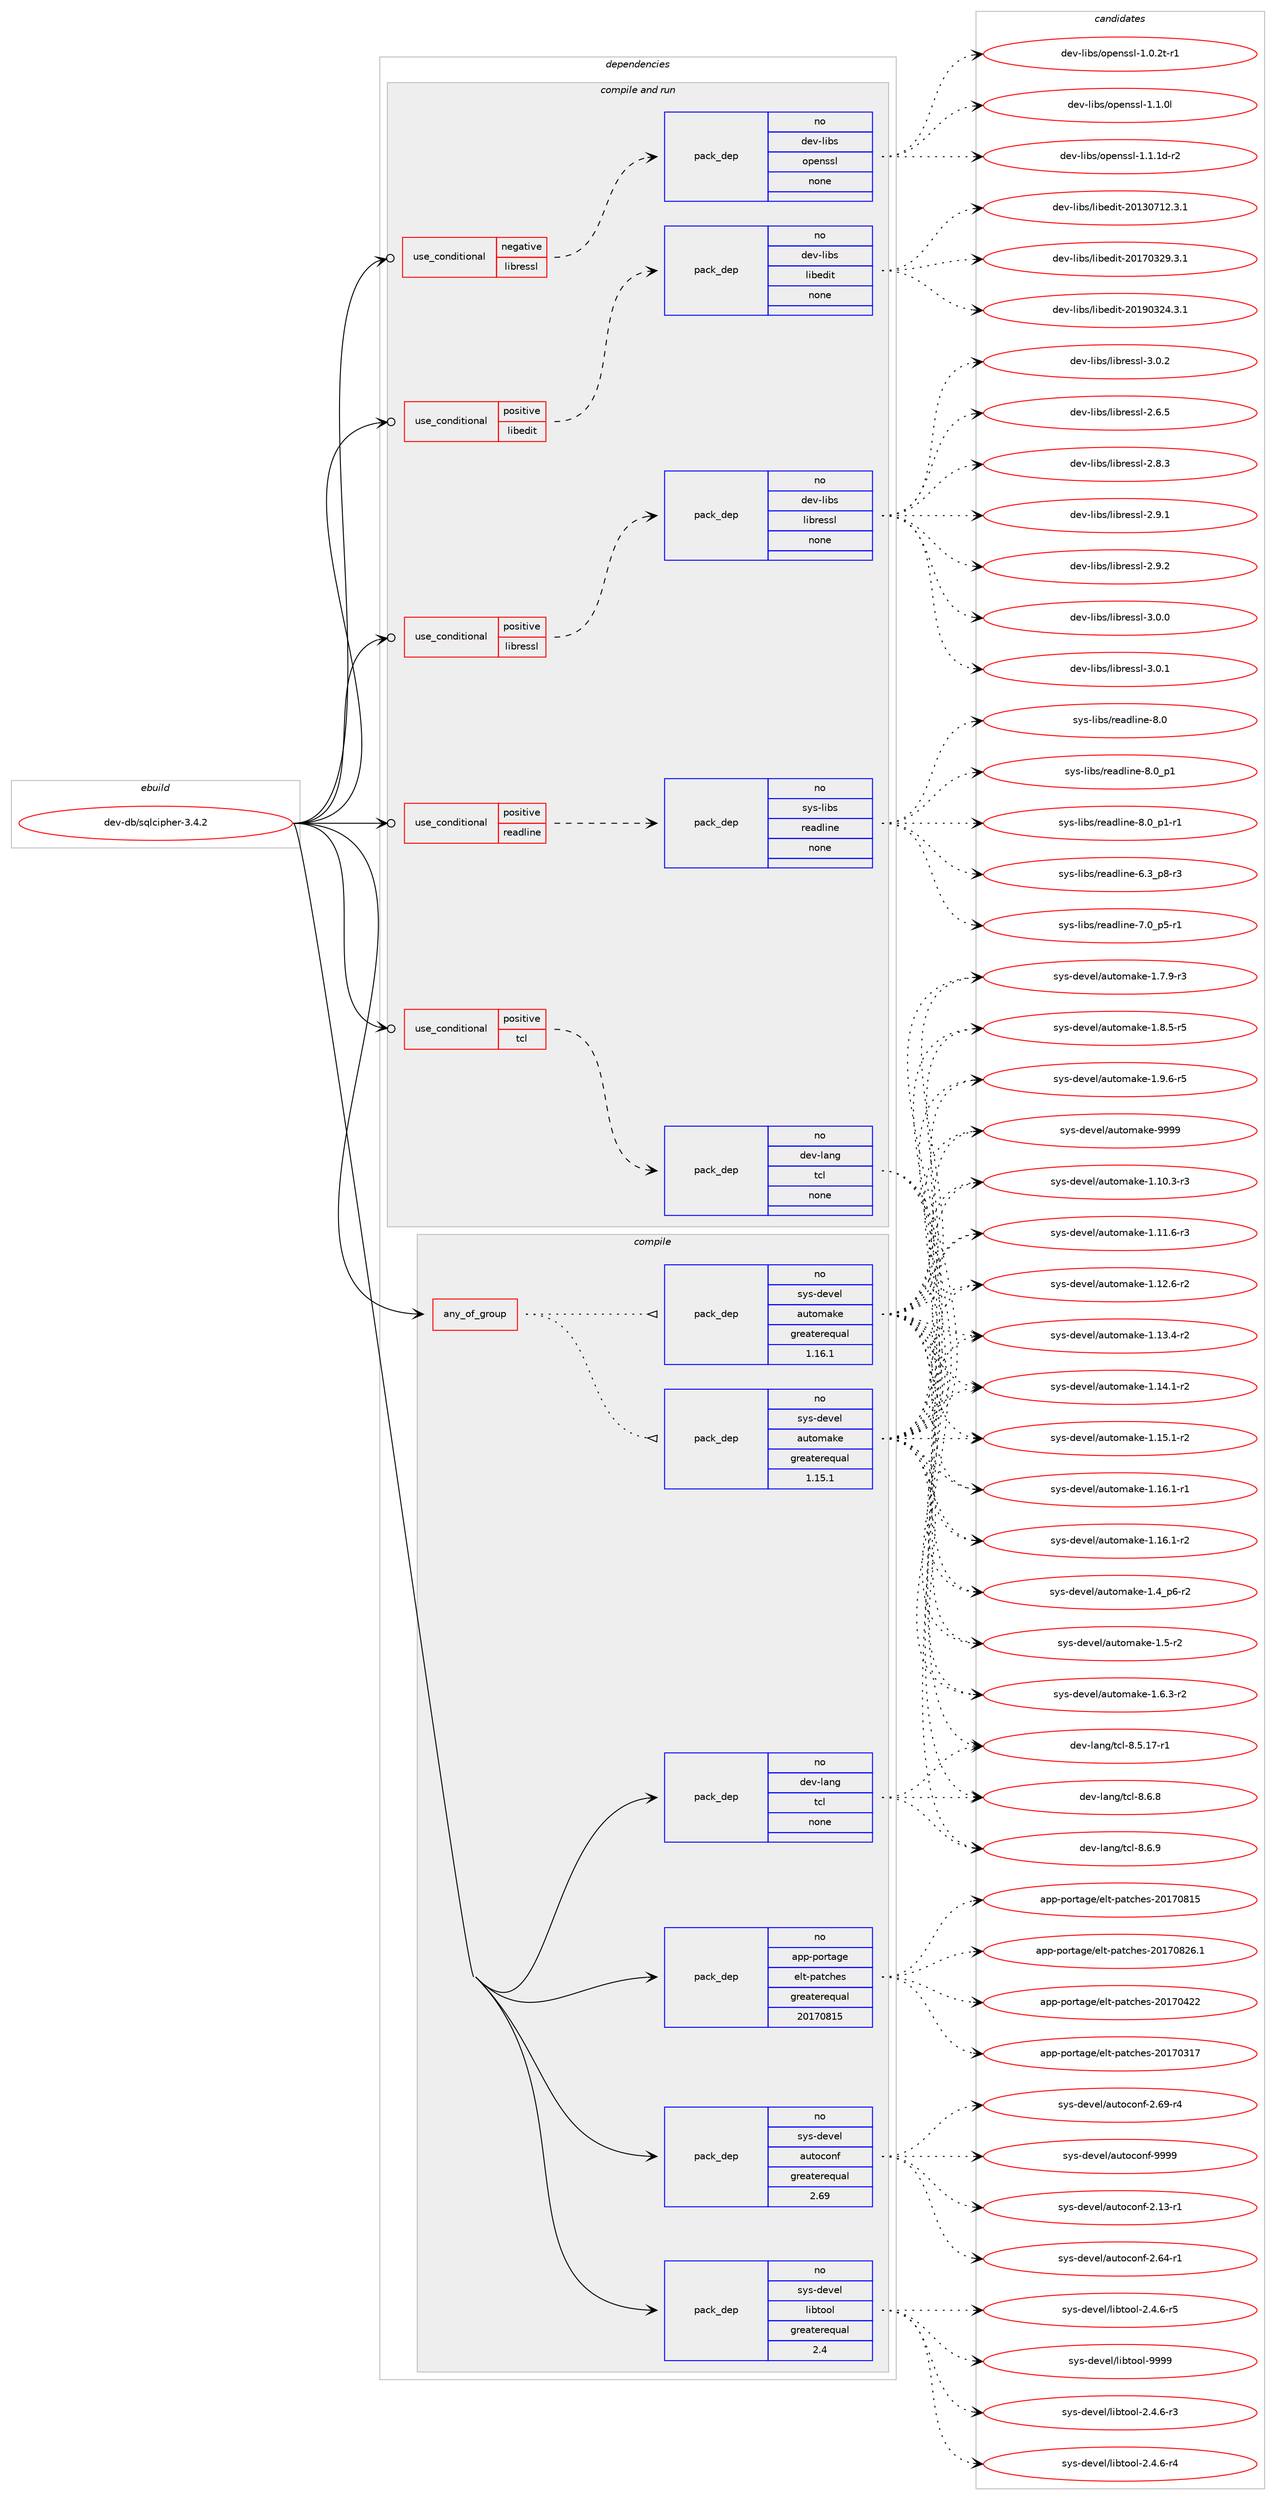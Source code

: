 digraph prolog {

# *************
# Graph options
# *************

newrank=true;
concentrate=true;
compound=true;
graph [rankdir=LR,fontname=Helvetica,fontsize=10,ranksep=1.5];#, ranksep=2.5, nodesep=0.2];
edge  [arrowhead=vee];
node  [fontname=Helvetica,fontsize=10];

# **********
# The ebuild
# **********

subgraph cluster_leftcol {
color=gray;
rank=same;
label=<<i>ebuild</i>>;
id [label="dev-db/sqlcipher-3.4.2", color=red, width=4, href="../dev-db/sqlcipher-3.4.2.svg"];
}

# ****************
# The dependencies
# ****************

subgraph cluster_midcol {
color=gray;
label=<<i>dependencies</i>>;
subgraph cluster_compile {
fillcolor="#eeeeee";
style=filled;
label=<<i>compile</i>>;
subgraph any9399 {
dependency523488 [label=<<TABLE BORDER="0" CELLBORDER="1" CELLSPACING="0" CELLPADDING="4"><TR><TD CELLPADDING="10">any_of_group</TD></TR></TABLE>>, shape=none, color=red];subgraph pack389458 {
dependency523489 [label=<<TABLE BORDER="0" CELLBORDER="1" CELLSPACING="0" CELLPADDING="4" WIDTH="220"><TR><TD ROWSPAN="6" CELLPADDING="30">pack_dep</TD></TR><TR><TD WIDTH="110">no</TD></TR><TR><TD>sys-devel</TD></TR><TR><TD>automake</TD></TR><TR><TD>greaterequal</TD></TR><TR><TD>1.16.1</TD></TR></TABLE>>, shape=none, color=blue];
}
dependency523488:e -> dependency523489:w [weight=20,style="dotted",arrowhead="oinv"];
subgraph pack389459 {
dependency523490 [label=<<TABLE BORDER="0" CELLBORDER="1" CELLSPACING="0" CELLPADDING="4" WIDTH="220"><TR><TD ROWSPAN="6" CELLPADDING="30">pack_dep</TD></TR><TR><TD WIDTH="110">no</TD></TR><TR><TD>sys-devel</TD></TR><TR><TD>automake</TD></TR><TR><TD>greaterequal</TD></TR><TR><TD>1.15.1</TD></TR></TABLE>>, shape=none, color=blue];
}
dependency523488:e -> dependency523490:w [weight=20,style="dotted",arrowhead="oinv"];
}
id:e -> dependency523488:w [weight=20,style="solid",arrowhead="vee"];
subgraph pack389460 {
dependency523491 [label=<<TABLE BORDER="0" CELLBORDER="1" CELLSPACING="0" CELLPADDING="4" WIDTH="220"><TR><TD ROWSPAN="6" CELLPADDING="30">pack_dep</TD></TR><TR><TD WIDTH="110">no</TD></TR><TR><TD>app-portage</TD></TR><TR><TD>elt-patches</TD></TR><TR><TD>greaterequal</TD></TR><TR><TD>20170815</TD></TR></TABLE>>, shape=none, color=blue];
}
id:e -> dependency523491:w [weight=20,style="solid",arrowhead="vee"];
subgraph pack389461 {
dependency523492 [label=<<TABLE BORDER="0" CELLBORDER="1" CELLSPACING="0" CELLPADDING="4" WIDTH="220"><TR><TD ROWSPAN="6" CELLPADDING="30">pack_dep</TD></TR><TR><TD WIDTH="110">no</TD></TR><TR><TD>dev-lang</TD></TR><TR><TD>tcl</TD></TR><TR><TD>none</TD></TR><TR><TD></TD></TR></TABLE>>, shape=none, color=blue];
}
id:e -> dependency523492:w [weight=20,style="solid",arrowhead="vee"];
subgraph pack389462 {
dependency523493 [label=<<TABLE BORDER="0" CELLBORDER="1" CELLSPACING="0" CELLPADDING="4" WIDTH="220"><TR><TD ROWSPAN="6" CELLPADDING="30">pack_dep</TD></TR><TR><TD WIDTH="110">no</TD></TR><TR><TD>sys-devel</TD></TR><TR><TD>autoconf</TD></TR><TR><TD>greaterequal</TD></TR><TR><TD>2.69</TD></TR></TABLE>>, shape=none, color=blue];
}
id:e -> dependency523493:w [weight=20,style="solid",arrowhead="vee"];
subgraph pack389463 {
dependency523494 [label=<<TABLE BORDER="0" CELLBORDER="1" CELLSPACING="0" CELLPADDING="4" WIDTH="220"><TR><TD ROWSPAN="6" CELLPADDING="30">pack_dep</TD></TR><TR><TD WIDTH="110">no</TD></TR><TR><TD>sys-devel</TD></TR><TR><TD>libtool</TD></TR><TR><TD>greaterequal</TD></TR><TR><TD>2.4</TD></TR></TABLE>>, shape=none, color=blue];
}
id:e -> dependency523494:w [weight=20,style="solid",arrowhead="vee"];
}
subgraph cluster_compileandrun {
fillcolor="#eeeeee";
style=filled;
label=<<i>compile and run</i>>;
subgraph cond124274 {
dependency523495 [label=<<TABLE BORDER="0" CELLBORDER="1" CELLSPACING="0" CELLPADDING="4"><TR><TD ROWSPAN="3" CELLPADDING="10">use_conditional</TD></TR><TR><TD>negative</TD></TR><TR><TD>libressl</TD></TR></TABLE>>, shape=none, color=red];
subgraph pack389464 {
dependency523496 [label=<<TABLE BORDER="0" CELLBORDER="1" CELLSPACING="0" CELLPADDING="4" WIDTH="220"><TR><TD ROWSPAN="6" CELLPADDING="30">pack_dep</TD></TR><TR><TD WIDTH="110">no</TD></TR><TR><TD>dev-libs</TD></TR><TR><TD>openssl</TD></TR><TR><TD>none</TD></TR><TR><TD></TD></TR></TABLE>>, shape=none, color=blue];
}
dependency523495:e -> dependency523496:w [weight=20,style="dashed",arrowhead="vee"];
}
id:e -> dependency523495:w [weight=20,style="solid",arrowhead="odotvee"];
subgraph cond124275 {
dependency523497 [label=<<TABLE BORDER="0" CELLBORDER="1" CELLSPACING="0" CELLPADDING="4"><TR><TD ROWSPAN="3" CELLPADDING="10">use_conditional</TD></TR><TR><TD>positive</TD></TR><TR><TD>libedit</TD></TR></TABLE>>, shape=none, color=red];
subgraph pack389465 {
dependency523498 [label=<<TABLE BORDER="0" CELLBORDER="1" CELLSPACING="0" CELLPADDING="4" WIDTH="220"><TR><TD ROWSPAN="6" CELLPADDING="30">pack_dep</TD></TR><TR><TD WIDTH="110">no</TD></TR><TR><TD>dev-libs</TD></TR><TR><TD>libedit</TD></TR><TR><TD>none</TD></TR><TR><TD></TD></TR></TABLE>>, shape=none, color=blue];
}
dependency523497:e -> dependency523498:w [weight=20,style="dashed",arrowhead="vee"];
}
id:e -> dependency523497:w [weight=20,style="solid",arrowhead="odotvee"];
subgraph cond124276 {
dependency523499 [label=<<TABLE BORDER="0" CELLBORDER="1" CELLSPACING="0" CELLPADDING="4"><TR><TD ROWSPAN="3" CELLPADDING="10">use_conditional</TD></TR><TR><TD>positive</TD></TR><TR><TD>libressl</TD></TR></TABLE>>, shape=none, color=red];
subgraph pack389466 {
dependency523500 [label=<<TABLE BORDER="0" CELLBORDER="1" CELLSPACING="0" CELLPADDING="4" WIDTH="220"><TR><TD ROWSPAN="6" CELLPADDING="30">pack_dep</TD></TR><TR><TD WIDTH="110">no</TD></TR><TR><TD>dev-libs</TD></TR><TR><TD>libressl</TD></TR><TR><TD>none</TD></TR><TR><TD></TD></TR></TABLE>>, shape=none, color=blue];
}
dependency523499:e -> dependency523500:w [weight=20,style="dashed",arrowhead="vee"];
}
id:e -> dependency523499:w [weight=20,style="solid",arrowhead="odotvee"];
subgraph cond124277 {
dependency523501 [label=<<TABLE BORDER="0" CELLBORDER="1" CELLSPACING="0" CELLPADDING="4"><TR><TD ROWSPAN="3" CELLPADDING="10">use_conditional</TD></TR><TR><TD>positive</TD></TR><TR><TD>readline</TD></TR></TABLE>>, shape=none, color=red];
subgraph pack389467 {
dependency523502 [label=<<TABLE BORDER="0" CELLBORDER="1" CELLSPACING="0" CELLPADDING="4" WIDTH="220"><TR><TD ROWSPAN="6" CELLPADDING="30">pack_dep</TD></TR><TR><TD WIDTH="110">no</TD></TR><TR><TD>sys-libs</TD></TR><TR><TD>readline</TD></TR><TR><TD>none</TD></TR><TR><TD></TD></TR></TABLE>>, shape=none, color=blue];
}
dependency523501:e -> dependency523502:w [weight=20,style="dashed",arrowhead="vee"];
}
id:e -> dependency523501:w [weight=20,style="solid",arrowhead="odotvee"];
subgraph cond124278 {
dependency523503 [label=<<TABLE BORDER="0" CELLBORDER="1" CELLSPACING="0" CELLPADDING="4"><TR><TD ROWSPAN="3" CELLPADDING="10">use_conditional</TD></TR><TR><TD>positive</TD></TR><TR><TD>tcl</TD></TR></TABLE>>, shape=none, color=red];
subgraph pack389468 {
dependency523504 [label=<<TABLE BORDER="0" CELLBORDER="1" CELLSPACING="0" CELLPADDING="4" WIDTH="220"><TR><TD ROWSPAN="6" CELLPADDING="30">pack_dep</TD></TR><TR><TD WIDTH="110">no</TD></TR><TR><TD>dev-lang</TD></TR><TR><TD>tcl</TD></TR><TR><TD>none</TD></TR><TR><TD></TD></TR></TABLE>>, shape=none, color=blue];
}
dependency523503:e -> dependency523504:w [weight=20,style="dashed",arrowhead="vee"];
}
id:e -> dependency523503:w [weight=20,style="solid",arrowhead="odotvee"];
}
subgraph cluster_run {
fillcolor="#eeeeee";
style=filled;
label=<<i>run</i>>;
}
}

# **************
# The candidates
# **************

subgraph cluster_choices {
rank=same;
color=gray;
label=<<i>candidates</i>>;

subgraph choice389458 {
color=black;
nodesep=1;
choice11512111545100101118101108479711711611110997107101454946494846514511451 [label="sys-devel/automake-1.10.3-r3", color=red, width=4,href="../sys-devel/automake-1.10.3-r3.svg"];
choice11512111545100101118101108479711711611110997107101454946494946544511451 [label="sys-devel/automake-1.11.6-r3", color=red, width=4,href="../sys-devel/automake-1.11.6-r3.svg"];
choice11512111545100101118101108479711711611110997107101454946495046544511450 [label="sys-devel/automake-1.12.6-r2", color=red, width=4,href="../sys-devel/automake-1.12.6-r2.svg"];
choice11512111545100101118101108479711711611110997107101454946495146524511450 [label="sys-devel/automake-1.13.4-r2", color=red, width=4,href="../sys-devel/automake-1.13.4-r2.svg"];
choice11512111545100101118101108479711711611110997107101454946495246494511450 [label="sys-devel/automake-1.14.1-r2", color=red, width=4,href="../sys-devel/automake-1.14.1-r2.svg"];
choice11512111545100101118101108479711711611110997107101454946495346494511450 [label="sys-devel/automake-1.15.1-r2", color=red, width=4,href="../sys-devel/automake-1.15.1-r2.svg"];
choice11512111545100101118101108479711711611110997107101454946495446494511449 [label="sys-devel/automake-1.16.1-r1", color=red, width=4,href="../sys-devel/automake-1.16.1-r1.svg"];
choice11512111545100101118101108479711711611110997107101454946495446494511450 [label="sys-devel/automake-1.16.1-r2", color=red, width=4,href="../sys-devel/automake-1.16.1-r2.svg"];
choice115121115451001011181011084797117116111109971071014549465295112544511450 [label="sys-devel/automake-1.4_p6-r2", color=red, width=4,href="../sys-devel/automake-1.4_p6-r2.svg"];
choice11512111545100101118101108479711711611110997107101454946534511450 [label="sys-devel/automake-1.5-r2", color=red, width=4,href="../sys-devel/automake-1.5-r2.svg"];
choice115121115451001011181011084797117116111109971071014549465446514511450 [label="sys-devel/automake-1.6.3-r2", color=red, width=4,href="../sys-devel/automake-1.6.3-r2.svg"];
choice115121115451001011181011084797117116111109971071014549465546574511451 [label="sys-devel/automake-1.7.9-r3", color=red, width=4,href="../sys-devel/automake-1.7.9-r3.svg"];
choice115121115451001011181011084797117116111109971071014549465646534511453 [label="sys-devel/automake-1.8.5-r5", color=red, width=4,href="../sys-devel/automake-1.8.5-r5.svg"];
choice115121115451001011181011084797117116111109971071014549465746544511453 [label="sys-devel/automake-1.9.6-r5", color=red, width=4,href="../sys-devel/automake-1.9.6-r5.svg"];
choice115121115451001011181011084797117116111109971071014557575757 [label="sys-devel/automake-9999", color=red, width=4,href="../sys-devel/automake-9999.svg"];
dependency523489:e -> choice11512111545100101118101108479711711611110997107101454946494846514511451:w [style=dotted,weight="100"];
dependency523489:e -> choice11512111545100101118101108479711711611110997107101454946494946544511451:w [style=dotted,weight="100"];
dependency523489:e -> choice11512111545100101118101108479711711611110997107101454946495046544511450:w [style=dotted,weight="100"];
dependency523489:e -> choice11512111545100101118101108479711711611110997107101454946495146524511450:w [style=dotted,weight="100"];
dependency523489:e -> choice11512111545100101118101108479711711611110997107101454946495246494511450:w [style=dotted,weight="100"];
dependency523489:e -> choice11512111545100101118101108479711711611110997107101454946495346494511450:w [style=dotted,weight="100"];
dependency523489:e -> choice11512111545100101118101108479711711611110997107101454946495446494511449:w [style=dotted,weight="100"];
dependency523489:e -> choice11512111545100101118101108479711711611110997107101454946495446494511450:w [style=dotted,weight="100"];
dependency523489:e -> choice115121115451001011181011084797117116111109971071014549465295112544511450:w [style=dotted,weight="100"];
dependency523489:e -> choice11512111545100101118101108479711711611110997107101454946534511450:w [style=dotted,weight="100"];
dependency523489:e -> choice115121115451001011181011084797117116111109971071014549465446514511450:w [style=dotted,weight="100"];
dependency523489:e -> choice115121115451001011181011084797117116111109971071014549465546574511451:w [style=dotted,weight="100"];
dependency523489:e -> choice115121115451001011181011084797117116111109971071014549465646534511453:w [style=dotted,weight="100"];
dependency523489:e -> choice115121115451001011181011084797117116111109971071014549465746544511453:w [style=dotted,weight="100"];
dependency523489:e -> choice115121115451001011181011084797117116111109971071014557575757:w [style=dotted,weight="100"];
}
subgraph choice389459 {
color=black;
nodesep=1;
choice11512111545100101118101108479711711611110997107101454946494846514511451 [label="sys-devel/automake-1.10.3-r3", color=red, width=4,href="../sys-devel/automake-1.10.3-r3.svg"];
choice11512111545100101118101108479711711611110997107101454946494946544511451 [label="sys-devel/automake-1.11.6-r3", color=red, width=4,href="../sys-devel/automake-1.11.6-r3.svg"];
choice11512111545100101118101108479711711611110997107101454946495046544511450 [label="sys-devel/automake-1.12.6-r2", color=red, width=4,href="../sys-devel/automake-1.12.6-r2.svg"];
choice11512111545100101118101108479711711611110997107101454946495146524511450 [label="sys-devel/automake-1.13.4-r2", color=red, width=4,href="../sys-devel/automake-1.13.4-r2.svg"];
choice11512111545100101118101108479711711611110997107101454946495246494511450 [label="sys-devel/automake-1.14.1-r2", color=red, width=4,href="../sys-devel/automake-1.14.1-r2.svg"];
choice11512111545100101118101108479711711611110997107101454946495346494511450 [label="sys-devel/automake-1.15.1-r2", color=red, width=4,href="../sys-devel/automake-1.15.1-r2.svg"];
choice11512111545100101118101108479711711611110997107101454946495446494511449 [label="sys-devel/automake-1.16.1-r1", color=red, width=4,href="../sys-devel/automake-1.16.1-r1.svg"];
choice11512111545100101118101108479711711611110997107101454946495446494511450 [label="sys-devel/automake-1.16.1-r2", color=red, width=4,href="../sys-devel/automake-1.16.1-r2.svg"];
choice115121115451001011181011084797117116111109971071014549465295112544511450 [label="sys-devel/automake-1.4_p6-r2", color=red, width=4,href="../sys-devel/automake-1.4_p6-r2.svg"];
choice11512111545100101118101108479711711611110997107101454946534511450 [label="sys-devel/automake-1.5-r2", color=red, width=4,href="../sys-devel/automake-1.5-r2.svg"];
choice115121115451001011181011084797117116111109971071014549465446514511450 [label="sys-devel/automake-1.6.3-r2", color=red, width=4,href="../sys-devel/automake-1.6.3-r2.svg"];
choice115121115451001011181011084797117116111109971071014549465546574511451 [label="sys-devel/automake-1.7.9-r3", color=red, width=4,href="../sys-devel/automake-1.7.9-r3.svg"];
choice115121115451001011181011084797117116111109971071014549465646534511453 [label="sys-devel/automake-1.8.5-r5", color=red, width=4,href="../sys-devel/automake-1.8.5-r5.svg"];
choice115121115451001011181011084797117116111109971071014549465746544511453 [label="sys-devel/automake-1.9.6-r5", color=red, width=4,href="../sys-devel/automake-1.9.6-r5.svg"];
choice115121115451001011181011084797117116111109971071014557575757 [label="sys-devel/automake-9999", color=red, width=4,href="../sys-devel/automake-9999.svg"];
dependency523490:e -> choice11512111545100101118101108479711711611110997107101454946494846514511451:w [style=dotted,weight="100"];
dependency523490:e -> choice11512111545100101118101108479711711611110997107101454946494946544511451:w [style=dotted,weight="100"];
dependency523490:e -> choice11512111545100101118101108479711711611110997107101454946495046544511450:w [style=dotted,weight="100"];
dependency523490:e -> choice11512111545100101118101108479711711611110997107101454946495146524511450:w [style=dotted,weight="100"];
dependency523490:e -> choice11512111545100101118101108479711711611110997107101454946495246494511450:w [style=dotted,weight="100"];
dependency523490:e -> choice11512111545100101118101108479711711611110997107101454946495346494511450:w [style=dotted,weight="100"];
dependency523490:e -> choice11512111545100101118101108479711711611110997107101454946495446494511449:w [style=dotted,weight="100"];
dependency523490:e -> choice11512111545100101118101108479711711611110997107101454946495446494511450:w [style=dotted,weight="100"];
dependency523490:e -> choice115121115451001011181011084797117116111109971071014549465295112544511450:w [style=dotted,weight="100"];
dependency523490:e -> choice11512111545100101118101108479711711611110997107101454946534511450:w [style=dotted,weight="100"];
dependency523490:e -> choice115121115451001011181011084797117116111109971071014549465446514511450:w [style=dotted,weight="100"];
dependency523490:e -> choice115121115451001011181011084797117116111109971071014549465546574511451:w [style=dotted,weight="100"];
dependency523490:e -> choice115121115451001011181011084797117116111109971071014549465646534511453:w [style=dotted,weight="100"];
dependency523490:e -> choice115121115451001011181011084797117116111109971071014549465746544511453:w [style=dotted,weight="100"];
dependency523490:e -> choice115121115451001011181011084797117116111109971071014557575757:w [style=dotted,weight="100"];
}
subgraph choice389460 {
color=black;
nodesep=1;
choice97112112451121111141169710310147101108116451129711699104101115455048495548514955 [label="app-portage/elt-patches-20170317", color=red, width=4,href="../app-portage/elt-patches-20170317.svg"];
choice97112112451121111141169710310147101108116451129711699104101115455048495548525050 [label="app-portage/elt-patches-20170422", color=red, width=4,href="../app-portage/elt-patches-20170422.svg"];
choice97112112451121111141169710310147101108116451129711699104101115455048495548564953 [label="app-portage/elt-patches-20170815", color=red, width=4,href="../app-portage/elt-patches-20170815.svg"];
choice971121124511211111411697103101471011081164511297116991041011154550484955485650544649 [label="app-portage/elt-patches-20170826.1", color=red, width=4,href="../app-portage/elt-patches-20170826.1.svg"];
dependency523491:e -> choice97112112451121111141169710310147101108116451129711699104101115455048495548514955:w [style=dotted,weight="100"];
dependency523491:e -> choice97112112451121111141169710310147101108116451129711699104101115455048495548525050:w [style=dotted,weight="100"];
dependency523491:e -> choice97112112451121111141169710310147101108116451129711699104101115455048495548564953:w [style=dotted,weight="100"];
dependency523491:e -> choice971121124511211111411697103101471011081164511297116991041011154550484955485650544649:w [style=dotted,weight="100"];
}
subgraph choice389461 {
color=black;
nodesep=1;
choice10010111845108971101034711699108455646534649554511449 [label="dev-lang/tcl-8.5.17-r1", color=red, width=4,href="../dev-lang/tcl-8.5.17-r1.svg"];
choice10010111845108971101034711699108455646544656 [label="dev-lang/tcl-8.6.8", color=red, width=4,href="../dev-lang/tcl-8.6.8.svg"];
choice10010111845108971101034711699108455646544657 [label="dev-lang/tcl-8.6.9", color=red, width=4,href="../dev-lang/tcl-8.6.9.svg"];
dependency523492:e -> choice10010111845108971101034711699108455646534649554511449:w [style=dotted,weight="100"];
dependency523492:e -> choice10010111845108971101034711699108455646544656:w [style=dotted,weight="100"];
dependency523492:e -> choice10010111845108971101034711699108455646544657:w [style=dotted,weight="100"];
}
subgraph choice389462 {
color=black;
nodesep=1;
choice1151211154510010111810110847971171161119911111010245504649514511449 [label="sys-devel/autoconf-2.13-r1", color=red, width=4,href="../sys-devel/autoconf-2.13-r1.svg"];
choice1151211154510010111810110847971171161119911111010245504654524511449 [label="sys-devel/autoconf-2.64-r1", color=red, width=4,href="../sys-devel/autoconf-2.64-r1.svg"];
choice1151211154510010111810110847971171161119911111010245504654574511452 [label="sys-devel/autoconf-2.69-r4", color=red, width=4,href="../sys-devel/autoconf-2.69-r4.svg"];
choice115121115451001011181011084797117116111991111101024557575757 [label="sys-devel/autoconf-9999", color=red, width=4,href="../sys-devel/autoconf-9999.svg"];
dependency523493:e -> choice1151211154510010111810110847971171161119911111010245504649514511449:w [style=dotted,weight="100"];
dependency523493:e -> choice1151211154510010111810110847971171161119911111010245504654524511449:w [style=dotted,weight="100"];
dependency523493:e -> choice1151211154510010111810110847971171161119911111010245504654574511452:w [style=dotted,weight="100"];
dependency523493:e -> choice115121115451001011181011084797117116111991111101024557575757:w [style=dotted,weight="100"];
}
subgraph choice389463 {
color=black;
nodesep=1;
choice1151211154510010111810110847108105981161111111084550465246544511451 [label="sys-devel/libtool-2.4.6-r3", color=red, width=4,href="../sys-devel/libtool-2.4.6-r3.svg"];
choice1151211154510010111810110847108105981161111111084550465246544511452 [label="sys-devel/libtool-2.4.6-r4", color=red, width=4,href="../sys-devel/libtool-2.4.6-r4.svg"];
choice1151211154510010111810110847108105981161111111084550465246544511453 [label="sys-devel/libtool-2.4.6-r5", color=red, width=4,href="../sys-devel/libtool-2.4.6-r5.svg"];
choice1151211154510010111810110847108105981161111111084557575757 [label="sys-devel/libtool-9999", color=red, width=4,href="../sys-devel/libtool-9999.svg"];
dependency523494:e -> choice1151211154510010111810110847108105981161111111084550465246544511451:w [style=dotted,weight="100"];
dependency523494:e -> choice1151211154510010111810110847108105981161111111084550465246544511452:w [style=dotted,weight="100"];
dependency523494:e -> choice1151211154510010111810110847108105981161111111084550465246544511453:w [style=dotted,weight="100"];
dependency523494:e -> choice1151211154510010111810110847108105981161111111084557575757:w [style=dotted,weight="100"];
}
subgraph choice389464 {
color=black;
nodesep=1;
choice1001011184510810598115471111121011101151151084549464846501164511449 [label="dev-libs/openssl-1.0.2t-r1", color=red, width=4,href="../dev-libs/openssl-1.0.2t-r1.svg"];
choice100101118451081059811547111112101110115115108454946494648108 [label="dev-libs/openssl-1.1.0l", color=red, width=4,href="../dev-libs/openssl-1.1.0l.svg"];
choice1001011184510810598115471111121011101151151084549464946491004511450 [label="dev-libs/openssl-1.1.1d-r2", color=red, width=4,href="../dev-libs/openssl-1.1.1d-r2.svg"];
dependency523496:e -> choice1001011184510810598115471111121011101151151084549464846501164511449:w [style=dotted,weight="100"];
dependency523496:e -> choice100101118451081059811547111112101110115115108454946494648108:w [style=dotted,weight="100"];
dependency523496:e -> choice1001011184510810598115471111121011101151151084549464946491004511450:w [style=dotted,weight="100"];
}
subgraph choice389465 {
color=black;
nodesep=1;
choice1001011184510810598115471081059810110010511645504849514855495046514649 [label="dev-libs/libedit-20130712.3.1", color=red, width=4,href="../dev-libs/libedit-20130712.3.1.svg"];
choice1001011184510810598115471081059810110010511645504849554851505746514649 [label="dev-libs/libedit-20170329.3.1", color=red, width=4,href="../dev-libs/libedit-20170329.3.1.svg"];
choice1001011184510810598115471081059810110010511645504849574851505246514649 [label="dev-libs/libedit-20190324.3.1", color=red, width=4,href="../dev-libs/libedit-20190324.3.1.svg"];
dependency523498:e -> choice1001011184510810598115471081059810110010511645504849514855495046514649:w [style=dotted,weight="100"];
dependency523498:e -> choice1001011184510810598115471081059810110010511645504849554851505746514649:w [style=dotted,weight="100"];
dependency523498:e -> choice1001011184510810598115471081059810110010511645504849574851505246514649:w [style=dotted,weight="100"];
}
subgraph choice389466 {
color=black;
nodesep=1;
choice10010111845108105981154710810598114101115115108455046544653 [label="dev-libs/libressl-2.6.5", color=red, width=4,href="../dev-libs/libressl-2.6.5.svg"];
choice10010111845108105981154710810598114101115115108455046564651 [label="dev-libs/libressl-2.8.3", color=red, width=4,href="../dev-libs/libressl-2.8.3.svg"];
choice10010111845108105981154710810598114101115115108455046574649 [label="dev-libs/libressl-2.9.1", color=red, width=4,href="../dev-libs/libressl-2.9.1.svg"];
choice10010111845108105981154710810598114101115115108455046574650 [label="dev-libs/libressl-2.9.2", color=red, width=4,href="../dev-libs/libressl-2.9.2.svg"];
choice10010111845108105981154710810598114101115115108455146484648 [label="dev-libs/libressl-3.0.0", color=red, width=4,href="../dev-libs/libressl-3.0.0.svg"];
choice10010111845108105981154710810598114101115115108455146484649 [label="dev-libs/libressl-3.0.1", color=red, width=4,href="../dev-libs/libressl-3.0.1.svg"];
choice10010111845108105981154710810598114101115115108455146484650 [label="dev-libs/libressl-3.0.2", color=red, width=4,href="../dev-libs/libressl-3.0.2.svg"];
dependency523500:e -> choice10010111845108105981154710810598114101115115108455046544653:w [style=dotted,weight="100"];
dependency523500:e -> choice10010111845108105981154710810598114101115115108455046564651:w [style=dotted,weight="100"];
dependency523500:e -> choice10010111845108105981154710810598114101115115108455046574649:w [style=dotted,weight="100"];
dependency523500:e -> choice10010111845108105981154710810598114101115115108455046574650:w [style=dotted,weight="100"];
dependency523500:e -> choice10010111845108105981154710810598114101115115108455146484648:w [style=dotted,weight="100"];
dependency523500:e -> choice10010111845108105981154710810598114101115115108455146484649:w [style=dotted,weight="100"];
dependency523500:e -> choice10010111845108105981154710810598114101115115108455146484650:w [style=dotted,weight="100"];
}
subgraph choice389467 {
color=black;
nodesep=1;
choice115121115451081059811547114101971001081051101014554465195112564511451 [label="sys-libs/readline-6.3_p8-r3", color=red, width=4,href="../sys-libs/readline-6.3_p8-r3.svg"];
choice115121115451081059811547114101971001081051101014555464895112534511449 [label="sys-libs/readline-7.0_p5-r1", color=red, width=4,href="../sys-libs/readline-7.0_p5-r1.svg"];
choice1151211154510810598115471141019710010810511010145564648 [label="sys-libs/readline-8.0", color=red, width=4,href="../sys-libs/readline-8.0.svg"];
choice11512111545108105981154711410197100108105110101455646489511249 [label="sys-libs/readline-8.0_p1", color=red, width=4,href="../sys-libs/readline-8.0_p1.svg"];
choice115121115451081059811547114101971001081051101014556464895112494511449 [label="sys-libs/readline-8.0_p1-r1", color=red, width=4,href="../sys-libs/readline-8.0_p1-r1.svg"];
dependency523502:e -> choice115121115451081059811547114101971001081051101014554465195112564511451:w [style=dotted,weight="100"];
dependency523502:e -> choice115121115451081059811547114101971001081051101014555464895112534511449:w [style=dotted,weight="100"];
dependency523502:e -> choice1151211154510810598115471141019710010810511010145564648:w [style=dotted,weight="100"];
dependency523502:e -> choice11512111545108105981154711410197100108105110101455646489511249:w [style=dotted,weight="100"];
dependency523502:e -> choice115121115451081059811547114101971001081051101014556464895112494511449:w [style=dotted,weight="100"];
}
subgraph choice389468 {
color=black;
nodesep=1;
choice10010111845108971101034711699108455646534649554511449 [label="dev-lang/tcl-8.5.17-r1", color=red, width=4,href="../dev-lang/tcl-8.5.17-r1.svg"];
choice10010111845108971101034711699108455646544656 [label="dev-lang/tcl-8.6.8", color=red, width=4,href="../dev-lang/tcl-8.6.8.svg"];
choice10010111845108971101034711699108455646544657 [label="dev-lang/tcl-8.6.9", color=red, width=4,href="../dev-lang/tcl-8.6.9.svg"];
dependency523504:e -> choice10010111845108971101034711699108455646534649554511449:w [style=dotted,weight="100"];
dependency523504:e -> choice10010111845108971101034711699108455646544656:w [style=dotted,weight="100"];
dependency523504:e -> choice10010111845108971101034711699108455646544657:w [style=dotted,weight="100"];
}
}

}
